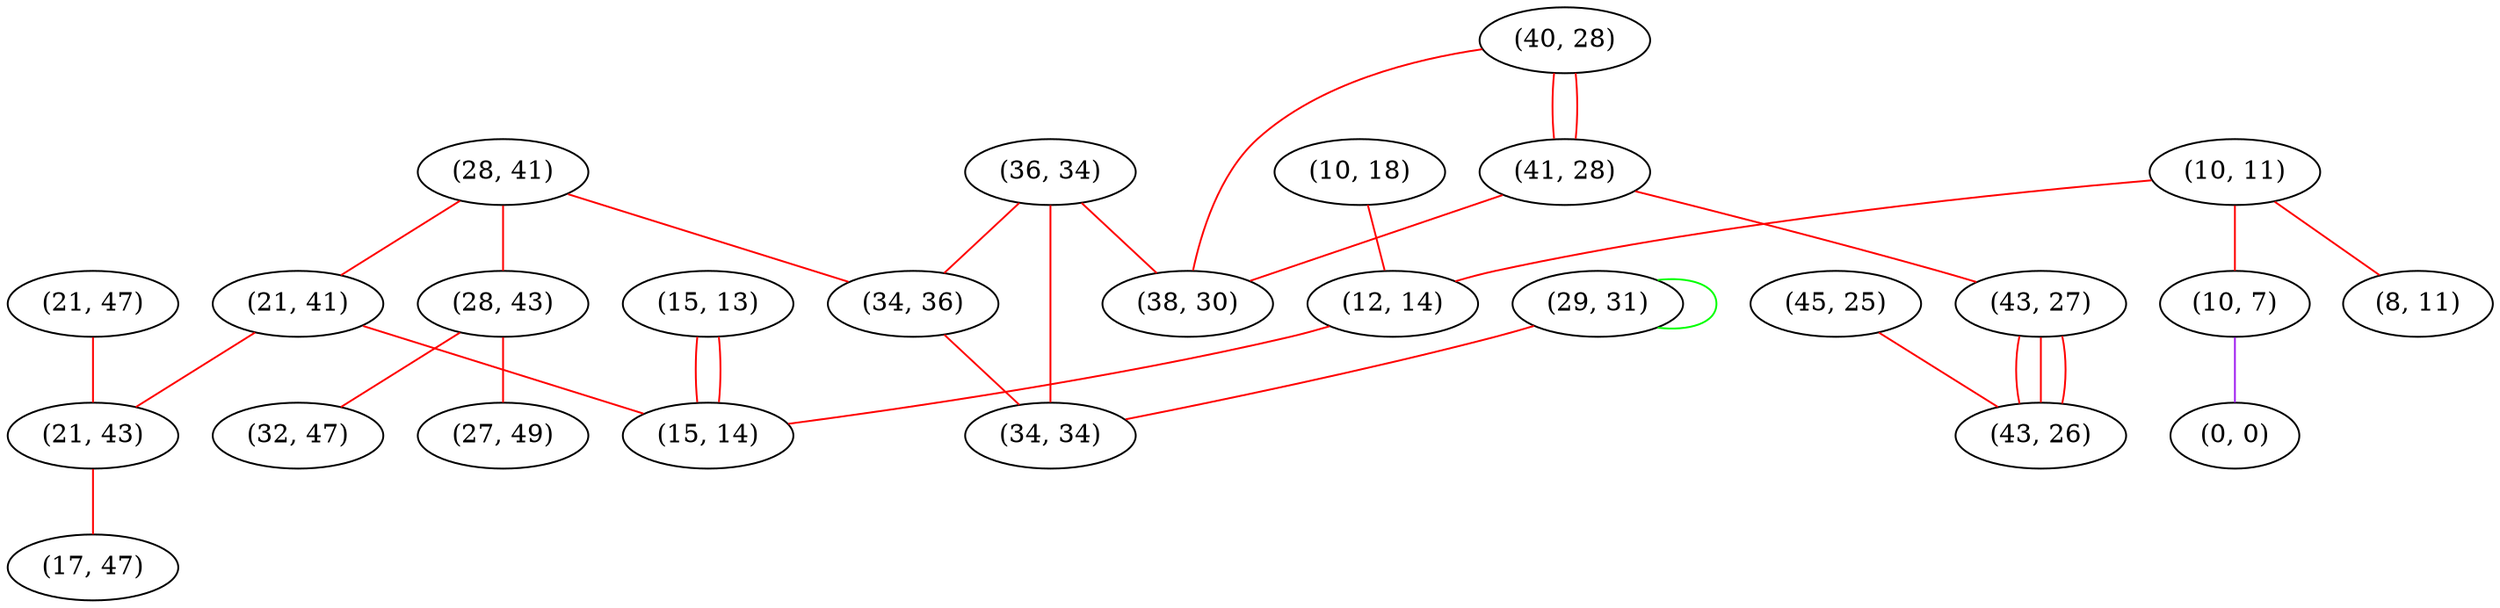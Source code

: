 graph "" {
"(15, 13)";
"(10, 11)";
"(28, 41)";
"(21, 47)";
"(36, 34)";
"(10, 7)";
"(29, 31)";
"(10, 18)";
"(21, 41)";
"(40, 28)";
"(34, 36)";
"(0, 0)";
"(12, 14)";
"(28, 43)";
"(45, 25)";
"(8, 11)";
"(21, 43)";
"(41, 28)";
"(43, 27)";
"(15, 14)";
"(32, 47)";
"(38, 30)";
"(43, 26)";
"(27, 49)";
"(34, 34)";
"(17, 47)";
"(15, 13)" -- "(15, 14)"  [color=red, key=0, weight=1];
"(15, 13)" -- "(15, 14)"  [color=red, key=1, weight=1];
"(10, 11)" -- "(10, 7)"  [color=red, key=0, weight=1];
"(10, 11)" -- "(8, 11)"  [color=red, key=0, weight=1];
"(10, 11)" -- "(12, 14)"  [color=red, key=0, weight=1];
"(28, 41)" -- "(21, 41)"  [color=red, key=0, weight=1];
"(28, 41)" -- "(34, 36)"  [color=red, key=0, weight=1];
"(28, 41)" -- "(28, 43)"  [color=red, key=0, weight=1];
"(21, 47)" -- "(21, 43)"  [color=red, key=0, weight=1];
"(36, 34)" -- "(38, 30)"  [color=red, key=0, weight=1];
"(36, 34)" -- "(34, 36)"  [color=red, key=0, weight=1];
"(36, 34)" -- "(34, 34)"  [color=red, key=0, weight=1];
"(10, 7)" -- "(0, 0)"  [color=purple, key=0, weight=4];
"(29, 31)" -- "(29, 31)"  [color=green, key=0, weight=2];
"(29, 31)" -- "(34, 34)"  [color=red, key=0, weight=1];
"(10, 18)" -- "(12, 14)"  [color=red, key=0, weight=1];
"(21, 41)" -- "(15, 14)"  [color=red, key=0, weight=1];
"(21, 41)" -- "(21, 43)"  [color=red, key=0, weight=1];
"(40, 28)" -- "(41, 28)"  [color=red, key=0, weight=1];
"(40, 28)" -- "(41, 28)"  [color=red, key=1, weight=1];
"(40, 28)" -- "(38, 30)"  [color=red, key=0, weight=1];
"(34, 36)" -- "(34, 34)"  [color=red, key=0, weight=1];
"(12, 14)" -- "(15, 14)"  [color=red, key=0, weight=1];
"(28, 43)" -- "(27, 49)"  [color=red, key=0, weight=1];
"(28, 43)" -- "(32, 47)"  [color=red, key=0, weight=1];
"(45, 25)" -- "(43, 26)"  [color=red, key=0, weight=1];
"(21, 43)" -- "(17, 47)"  [color=red, key=0, weight=1];
"(41, 28)" -- "(43, 27)"  [color=red, key=0, weight=1];
"(41, 28)" -- "(38, 30)"  [color=red, key=0, weight=1];
"(43, 27)" -- "(43, 26)"  [color=red, key=0, weight=1];
"(43, 27)" -- "(43, 26)"  [color=red, key=1, weight=1];
"(43, 27)" -- "(43, 26)"  [color=red, key=2, weight=1];
}
